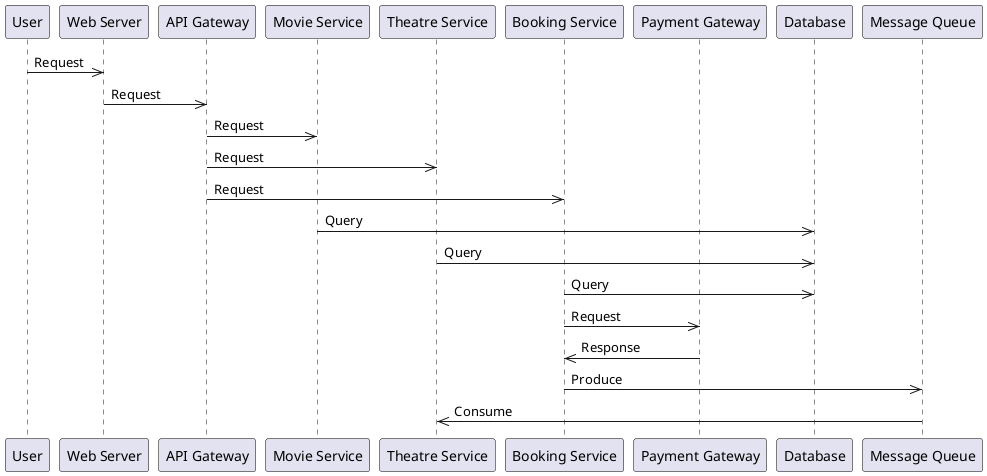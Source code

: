 @startuml
skinparam backgroundColor #FFFFFF
skinparam sequenceParticipantBorderColor #000000

participant "User" as user
participant "Web Server" as web
participant "API Gateway" as api
participant "Movie Service" as movie
participant "Theatre Service" as theatre
participant "Booking Service" as booking
participant "Payment Gateway" as payment
participant "Database" as db
participant "Message Queue" as mq

user->>web: Request
web->>api: Request
api->>movie: Request
api->>theatre: Request
api->>booking: Request

movie->>db: Query
theatre->>db: Query
booking->>db: Query

booking->>payment: Request
payment->>booking: Response

booking->>mq: Produce
mq->>theatre: Consume

@enduml